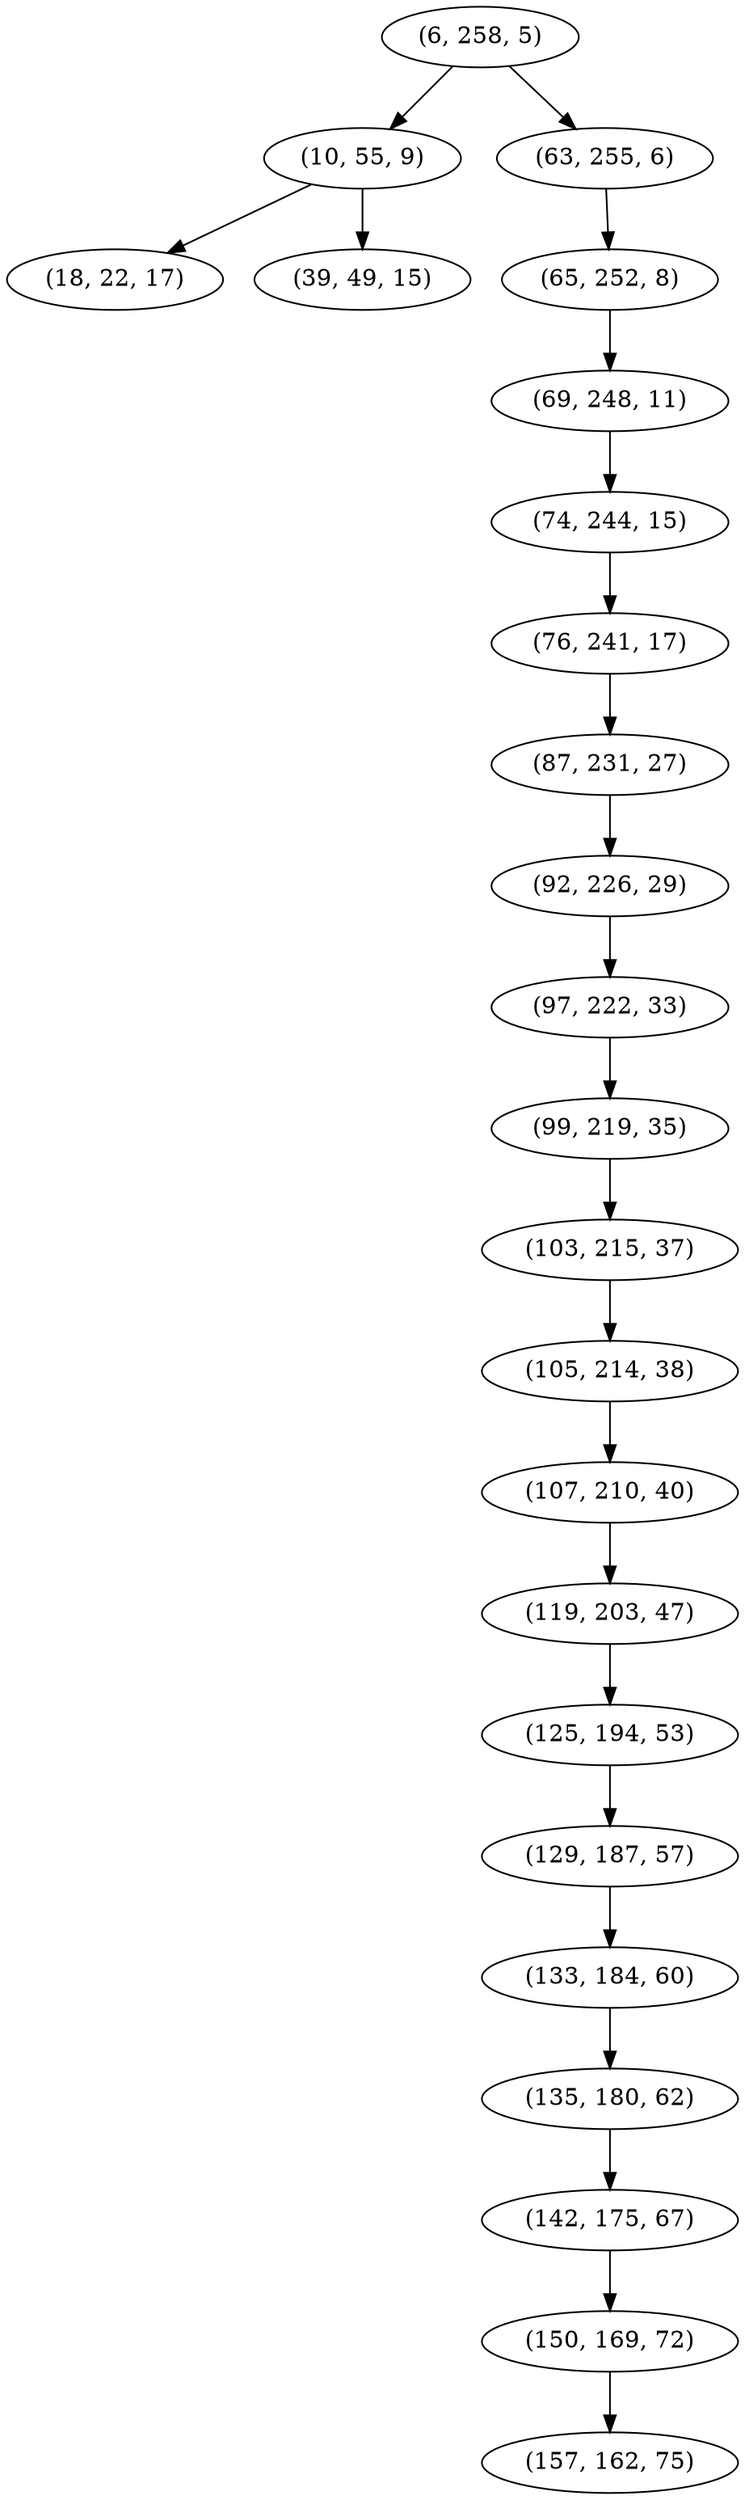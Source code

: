 digraph tree {
    "(6, 258, 5)";
    "(10, 55, 9)";
    "(18, 22, 17)";
    "(39, 49, 15)";
    "(63, 255, 6)";
    "(65, 252, 8)";
    "(69, 248, 11)";
    "(74, 244, 15)";
    "(76, 241, 17)";
    "(87, 231, 27)";
    "(92, 226, 29)";
    "(97, 222, 33)";
    "(99, 219, 35)";
    "(103, 215, 37)";
    "(105, 214, 38)";
    "(107, 210, 40)";
    "(119, 203, 47)";
    "(125, 194, 53)";
    "(129, 187, 57)";
    "(133, 184, 60)";
    "(135, 180, 62)";
    "(142, 175, 67)";
    "(150, 169, 72)";
    "(157, 162, 75)";
    "(6, 258, 5)" -> "(10, 55, 9)";
    "(6, 258, 5)" -> "(63, 255, 6)";
    "(10, 55, 9)" -> "(18, 22, 17)";
    "(10, 55, 9)" -> "(39, 49, 15)";
    "(63, 255, 6)" -> "(65, 252, 8)";
    "(65, 252, 8)" -> "(69, 248, 11)";
    "(69, 248, 11)" -> "(74, 244, 15)";
    "(74, 244, 15)" -> "(76, 241, 17)";
    "(76, 241, 17)" -> "(87, 231, 27)";
    "(87, 231, 27)" -> "(92, 226, 29)";
    "(92, 226, 29)" -> "(97, 222, 33)";
    "(97, 222, 33)" -> "(99, 219, 35)";
    "(99, 219, 35)" -> "(103, 215, 37)";
    "(103, 215, 37)" -> "(105, 214, 38)";
    "(105, 214, 38)" -> "(107, 210, 40)";
    "(107, 210, 40)" -> "(119, 203, 47)";
    "(119, 203, 47)" -> "(125, 194, 53)";
    "(125, 194, 53)" -> "(129, 187, 57)";
    "(129, 187, 57)" -> "(133, 184, 60)";
    "(133, 184, 60)" -> "(135, 180, 62)";
    "(135, 180, 62)" -> "(142, 175, 67)";
    "(142, 175, 67)" -> "(150, 169, 72)";
    "(150, 169, 72)" -> "(157, 162, 75)";
}
